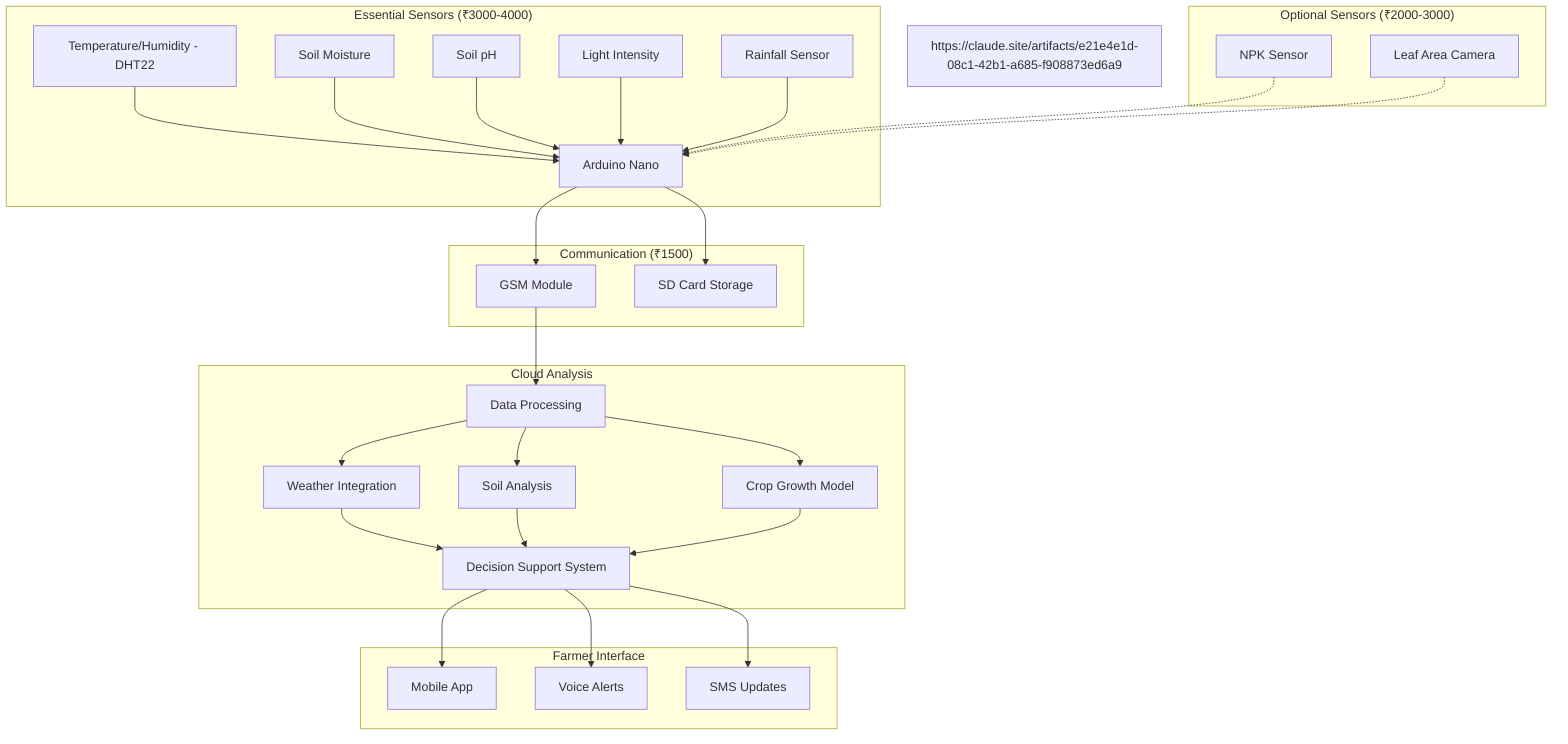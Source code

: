 flowchart TD
    subgraph CoreSensors["Essential Sensors (₹3000-4000)"]
        A[Temperature/Humidity - DHT22] --> D[Arduino Nano]
        B[Soil Moisture] --> D
        C[Soil pH] --> D
        E[Light Intensity] --> D
        F[Rainfall Sensor] --> D
    end

    subgraph OptionalSensors["Optional Sensors (₹2000-3000)"]
        G[NPK Sensor] -.-> D
        H[Leaf Area Camera] -.-> D
    end

    subgraph Communication["Communication (₹1500)"]
        D --> I[GSM Module]
        D --> J[SD Card Storage]
    end

    subgraph Analysis["Cloud Analysis"]
        I --> K[Data Processing]
        K --> L[Weather Integration]
        K --> M[Soil Analysis]
        K --> N[Crop Growth Model]
        
        L & M & N --> O[Decision Support System]
    end

    subgraph Interface["Farmer Interface"]
        O --> P[Mobile App]
        O --> Q[Voice Alerts]
        O --> R[SMS Updates]
    end


https://claude.site/artifacts/e21e4e1d-08c1-42b1-a685-f908873ed6a9